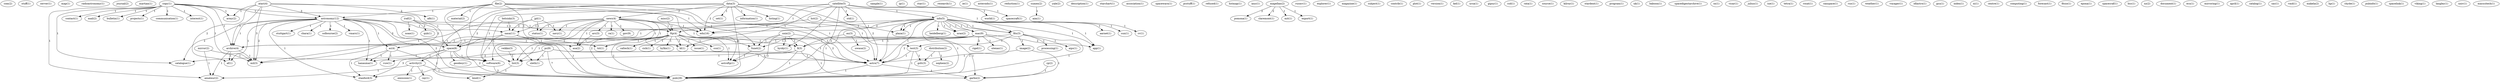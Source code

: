 digraph G {
  com [ label="com(2)" ];
  stuff [ label="stuff(1)" ];
  server [ label="server(1)" ];
  map [ label="map(1)" ];
  radioastronomy [ label="radioastronomy(1)" ];
  journal [ label="journal(2)" ];
  martian [ label="martian(1)" ];
  copy [ label="copy(1)" ];
  army [ label="army(2)" ];
  contact [ label="contact(1)" ];
  mail [ label="mail(2)" ];
  bulletin [ label="bulletin(1)" ];
  projects [ label="projects(1)" ];
  astronomy [ label="astronomy(12)" ];
  communication [ label="communication(1)" ];
  interest [ label="interest(1)" ];
  space [ label="space(8)" ];
  catalogue [ label="catalogue(1)" ];
  archive [ label="archive(4)" ];
  amateur [ label="amateur(2)" ];
  mil [ label="mil(3)" ];
  sample [ label="sample(1)" ];
  ip [ label="ip(1)" ];
  au [ label="au(3)" ];
  uwasa [ label="uwasa(2)" ];
  fi [ label="fi(3)" ];
  garbo [ label="garbo(2)" ];
  star [ label="star(1)" ];
  info [ label="info(1)" ];
  aarnet [ label="aarnet(1)" ];
  sun [ label="sun(1)" ];
  cv [ label="cv(1)" ];
  heidelberg [ label="heidelberg(1)" ];
  edu [ label="edu(16)" ];
  plaza [ label="plaza(1)" ];
  nrao [ label="nrao(2)" ];
  mac [ label="mac(9)" ];
  fits [ label="fits(3)" ];
  app [ label="app(1)" ];
  astro [ label="astro(7)" ];
  pub [ label="pub(29)" ];
  research [ label="research(1)" ];
  ie [ label="ie(1)" ];
  asteroids [ label="asteroids(1)" ];
  reduction [ label="reduction(1)" ];
  misc [ label="misc(2)" ];
  ftp [ label="ftp(4)" ];
  sumex [ label="sumex(2)" ];
  aim [ label="aim(1)" ];
  yale [ label="yale(2)" ];
  description [ label="description(1)" ];
  starchart [ label="starchart(1)" ];
  association [ label="association(1)" ];
  spacewarn [ label="spacewarn(1)" ];
  atari [ label="atari(4)" ];
  afit [ label="afit(1)" ];
  af [ label="af(1)" ];
  pcstuff [ label="pcstuff(1)" ];
  refused [ label="refused(1)" ];
  hstmap [ label="hstmap(1)" ];
  file [ label="file(2)" ];
  material [ label="material(2)" ];
  txt [ label="txt(1)" ];
  funet [ label="funet(2)" ];
  astroftp [ label="astroftp(1)" ];
  iauc [ label="iauc(1)" ];
  magellan [ label="magellan(2)" ];
  pomona [ label="pomona(1)" ];
  claremont [ label="claremont(1)" ];
  mit [ label="mit(1)" ];
  export [ label="export(1)" ];
  data [ label="data(3)" ];
  news [ label="news(4)" ];
  set [ label="set(1)" ];
  information [ label="information(1)" ];
  listing [ label="listing(1)" ];
  software [ label="software(6)" ];
  test [ label="test(3)" ];
  kind [ label="kind(1)" ];
  rusmv [ label="rusmv(1)" ];
  explorer [ label="explorer(1)" ];
  magazine [ label="magazine(1)" ];
  subject [ label="subject(1)" ];
  contrib [ label="contrib(1)" ];
  plot [ label="plot(1)" ];
  version [ label="version(1)" ];
  kel [ label="kel(1)" ];
  ursa [ label="ursa(1)" ];
  gipsy [ label="gipsy(1)" ];
  csd [ label="csd(1)" ];
  rata [ label="rata(1)" ];
  source [ label="source(1)" ];
  kilroy [ label="kilroy(1)" ];
  stardent [ label="stardent(1)" ];
  ra [ label="ra(1)" ];
  gov [ label="gov(9)" ];
  arc [ label="arc(3)" ];
  kl [ label="kl(1)" ];
  nasa [ label="nasa(11)" ];
  asa [ label="asa(2)" ];
  status [ label="status(1)" ];
  navy [ label="navy(1)" ];
  program [ label="program(1)" ];
  uk [ label="uk(1)" ];
  baboon [ label="baboon(1)" ];
  spacedigestarchive [ label="spacedigestarchive(1)" ];
  oz [ label="oz(1)" ];
  vicar [ label="vicar(1)" ];
  julius [ label="julius(1)" ];
  iue [ label="iue(1)" ];
  tetra [ label="tetra(1)" ];
  rosat [ label="rosat(1)" ];
  satellite [ label="satellite(5)" ];
  info [ label="info(5)" ];
  hysky [ label="hysky(1)" ];
  std [ label="std(1)" ];
  world [ label="world(1)" ];
  spacecraft [ label="spacecraft(1)" ];
  canspace [ label="canspace(1)" ];
  rus [ label="rus(1)" ];
  iraf [ label="iraf(2)" ];
  ac [ label="ac(4)" ];
  qub [ label="qub(1)" ];
  noao [ label="noao(1)" ];
  weather [ label="weather(1)" ];
  voyager [ label="voyager(1)" ];
  hst [ label="hst(2)" ];
  idlastro [ label="idlastro(1)" ];
  gsu [ label="gsu(1)" ];
  index [ label="index(1)" ];
  xi [ label="xi(1)" ];
  centre [ label="centre(1)" ];
  chara [ label="chara(1)" ];
  solbourne [ label="solbourne(2)" ];
  vmars [ label="vmars(1)" ];
  stuttgart [ label="stuttgart(1)" ];
  uleth [ label="uleth(1)" ];
  hanauma [ label="hanauma(1)" ];
  stanford [ label="stanford(3)" ];
  computing [ label="computing(1)" ];
  forecast [ label="forecast(1)" ];
  cicb [ label="cicb(1)" ];
  hylkn [ label="hylkn(1)" ];
  issue [ label="issue(1)" ];
  cco [ label="cco(1)" ];
  caltech [ label="caltech(1)" ];
  list [ label="list(3)" ];
  fitsio [ label="fitsio(1)" ];
  epona [ label="epona(1)" ];
  rigel [ label="rigel(1)" ];
  utexas [ label="utexas(1)" ];
  unix [ label="unix(2)" ];
  spacecraf [ label="spacecraf(1)" ];
  bsc [ label="bsc(1)" ];
  nz [ label="nz(2)" ];
  document [ label="document(1)" ];
  helsinki [ label="helsinki(3)" ];
  aips [ label="aips(1)" ];
  processing [ label="processing(1)" ];
  image [ label="image(2)" ];
  ecu [ label="ecu(1)" ];
  veikko [ label="veikko(3)" ];
  cp [ label="cp(2)" ];
  vuw [ label="vuw(1)" ];
  jpl [ label="jpl(1)" ];
  mirroring [ label="mirroring(1)" ];
  activity [ label="activity(2)" ];
  geodesy [ label="geodesy(1)" ];
  april [ label="april(1)" ];
  catalog [ label="catalog(1)" ];
  mirror [ label="mirror(2)" ];
  emission [ label="emission(1)" ];
  ray [ label="ray(1)" ];
  sac [ label="sac(1)" ];
  vmd [ label="vmd(1)" ];
  distribution [ label="distribution(2)" ];
  gsfc [ label="gsfc(3)" ];
  xephem [ label="xephem(2)" ];
  makela [ label="makela(2)" ];
  hp [ label="hp(1)" ];
  chyde [ label="chyde(1)" ];
  pubinfo [ label="pubinfo(1)" ];
  pc [ label="pc(9)" ];
  spacelink [ label="spacelink(1)" ];
  viking [ label="viking(1)" ];
  langley [ label="langley(1)" ];
  univ [ label="univ(1)" ];
  macscitech [ label="macscitech(1)" ];
  copy -> army [ label="1" ];
  copy -> contact [ label="1" ];
  copy -> mail [ label="1" ];
  copy -> bulletin [ label="1" ];
  copy -> projects [ label="1" ];
  copy -> astronomy [ label="1" ];
  copy -> communication [ label="1" ];
  copy -> interest [ label="1" ];
  copy -> space [ label="1" ];
  copy -> catalogue [ label="1" ];
  copy -> archive [ label="1" ];
  copy -> amateur [ label="1" ];
  copy -> mil [ label="1" ];
  au -> uwasa [ label="1" ];
  au -> fi [ label="1" ];
  au -> garbo [ label="1" ];
  info -> aarnet [ label="1" ];
  info -> sun [ label="1" ];
  info -> cv [ label="1" ];
  info -> heidelberg [ label="1" ];
  info -> edu [ label="2" ];
  info -> plaza [ label="1" ];
  info -> nrao [ label="1" ];
  info -> mac [ label="1" ];
  info -> fits [ label="1" ];
  info -> app [ label="1" ];
  info -> space [ label="1" ];
  info -> astro [ label="1" ];
  info -> pub [ label="1" ];
  misc -> ftp [ label="1" ];
  sumex -> aim [ label="1" ];
  atari -> army [ label="1" ];
  atari -> edu [ label="1" ];
  atari -> afit [ label="2" ];
  atari -> astronomy [ label="3" ];
  atari -> archive [ label="3" ];
  atari -> af [ label="2" ];
  atari -> mil [ label="3" ];
  file -> material [ label="1" ];
  file -> astronomy [ label="1" ];
  file -> txt [ label="1" ];
  file -> funet [ label="1" ];
  file -> space [ label="1" ];
  file -> astroftp [ label="1" ];
  file -> astro [ label="1" ];
  file -> pub [ label="1" ];
  magellan -> pomona [ label="2" ];
  magellan -> claremont [ label="2" ];
  magellan -> mit [ label="1" ];
  magellan -> export [ label="1" ];
  data -> news [ label="2" ];
  data -> set [ label="1" ];
  data -> edu [ label="2" ];
  data -> fits [ label="1" ];
  data -> information [ label="1" ];
  data -> listing [ label="1" ];
  data -> software [ label="2" ];
  data -> test [ label="1" ];
  data -> astro [ label="1" ];
  data -> kind [ label="1" ];
  data -> pub [ label="2" ];
  news -> edu [ label="1" ];
  news -> ra [ label="1" ];
  news -> gov [ label="1" ];
  news -> ftp [ label="1" ];
  news -> arc [ label="1" ];
  news -> kl [ label="1" ];
  news -> nasa [ label="1" ];
  news -> asa [ label="1" ];
  news -> status [ label="1" ];
  news -> software [ label="1" ];
  news -> navy [ label="1" ];
  news -> astro [ label="1" ];
  news -> mil [ label="1" ];
  news -> pub [ label="2" ];
  satellite -> info [ label="1" ];
  satellite -> ftp [ label="1" ];
  satellite -> kl [ label="1" ];
  satellite -> hysky [ label="1" ];
  satellite -> std [ label="1" ];
  satellite -> world [ label="1" ];
  satellite -> software [ label="1" ];
  satellite -> spacecraft [ label="1" ];
  satellite -> astro [ label="2" ];
  satellite -> pub [ label="2" ];
  iraf -> edu [ label="1" ];
  iraf -> ac [ label="2" ];
  iraf -> qub [ label="2" ];
  iraf -> noao [ label="1" ];
  hst -> edu [ label="1" ];
  hst -> plaza [ label="1" ];
  info -> plaza [ label="1" ];
  info -> nrao [ label="1" ];
  info -> mac [ label="1" ];
  info -> fits [ label="1" ];
  info -> app [ label="1" ];
  info -> space [ label="1" ];
  info -> astro [ label="1" ];
  info -> pub [ label="1" ];
  astronomy -> ftp [ label="1" ];
  astronomy -> chara [ label="1" ];
  astronomy -> ac [ label="1" ];
  astronomy -> solbourne [ label="1" ];
  astronomy -> nasa [ label="1" ];
  astronomy -> vmars [ label="1" ];
  astronomy -> space [ label="3" ];
  astronomy -> catalogue [ label="2" ];
  astronomy -> archive [ label="1" ];
  astronomy -> af [ label="1" ];
  astronomy -> stuttgart [ label="1" ];
  astronomy -> uleth [ label="1" ];
  astronomy -> hanauma [ label="1" ];
  astronomy -> mil [ label="2" ];
  astronomy -> stanford [ label="1" ];
  astronomy -> pub [ label="2" ];
  ftp -> txt [ label="1" ];
  ftp -> cicb [ label="1" ];
  ftp -> hylkn [ label="1" ];
  ftp -> issue [ label="1" ];
  ftp -> kl [ label="1" ];
  ftp -> funet [ label="2" ];
  ftp -> cco [ label="1" ];
  ftp -> fi [ label="1" ];
  ftp -> space [ label="1" ];
  ftp -> caltech [ label="1" ];
  ftp -> list [ label="1" ];
  ftp -> astroftp [ label="1" ];
  ftp -> astro [ label="1" ];
  ftp -> pub [ label="1" ];
  mac -> funet [ label="1" ];
  mac -> rigel [ label="2" ];
  mac -> fi [ label="1" ];
  mac -> app [ label="2" ];
  mac -> utexas [ label="1" ];
  mac -> list [ label="1" ];
  mac -> astro [ label="2" ];
  mac -> pub [ label="1" ];
  arc -> asa [ label="1" ];
  unix -> hysky [ label="1" ];
  unix -> funet [ label="1" ];
  unix -> fi [ label="1" ];
  unix -> astro [ label="2" ];
  unix -> pub [ label="2" ];
  helsinki -> nasa [ label="1" ];
  helsinki -> list [ label="1" ];
  funet -> astroftp [ label="1" ];
  fits -> aips [ label="1" ];
  fits -> processing [ label="1" ];
  fits -> archive [ label="1" ];
  fits -> test [ label="1" ];
  fits -> image [ label="1" ];
  fits -> pub [ label="1" ];
  fi -> list [ label="1" ];
  fi -> astroftp [ label="1" ];
  fi -> astro [ label="1" ];
  fi -> pub [ label="1" ];
  veikko -> list [ label="1" ];
  cp -> garbo [ label="1" ];
  ac -> vuw [ label="1" ];
  ac -> hanauma [ label="1" ];
  ac -> stanford [ label="1" ];
  ac -> pub [ label="2" ];
  jpl -> nasa [ label="2" ];
  jpl -> status [ label="1" ];
  jpl -> navy [ label="1" ];
  jpl -> mil [ label="1" ];
  nasa -> asa [ label="1" ];
  nasa -> archive [ label="1" ];
  nasa -> software [ label="1" ];
  nasa -> pub [ label="1" ];
  space -> catalogue [ label="1" ];
  space -> activity [ label="1" ];
  space -> software [ label="1" ];
  space -> vuw [ label="1" ];
  space -> geodesy [ label="1" ];
  space -> pub [ label="2" ];
  archive -> af [ label="1" ];
  archive -> amateur [ label="1" ];
  archive -> mil [ label="1" ];
  mirror -> amateur [ label="1" ];
  mirror -> mil [ label="1" ];
  activity -> emission [ label="1" ];
  activity -> ray [ label="1" ];
  activity -> amateur [ label="1" ];
  activity -> pub [ label="1" ];
  distribution -> gsfc [ label="1" ];
  distribution -> xephem [ label="1" ];
  software -> stanford [ label="1" ];
  software -> pub [ label="2" ];
  test -> gsfc [ label="1" ];
  test -> astro [ label="1" ];
  test -> pub [ label="1" ];
  pc -> uleth [ label="1" ];
  pc -> astro [ label="2" ];
  pc -> garbo [ label="1" ];
  pc -> hanauma [ label="2" ];
  pc -> stanford [ label="3" ];
  pc -> pub [ label="7" ];
  list -> kind [ label="1" ];
  image -> astro [ label="1" ];
  image -> garbo [ label="1" ];
  astro -> garbo [ label="1" ];
  astro -> pub [ label="1" ];
}
